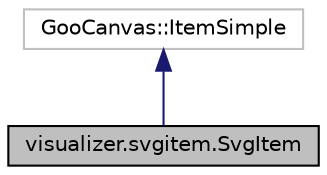 digraph "visualizer.svgitem.SvgItem"
{
 // LATEX_PDF_SIZE
  edge [fontname="Helvetica",fontsize="10",labelfontname="Helvetica",labelfontsize="10"];
  node [fontname="Helvetica",fontsize="10",shape=record];
  Node1 [label="visualizer.svgitem.SvgItem",height=0.2,width=0.4,color="black", fillcolor="grey75", style="filled", fontcolor="black",tooltip="SvgItem class."];
  Node2 -> Node1 [dir="back",color="midnightblue",fontsize="10",style="solid",fontname="Helvetica"];
  Node2 [label="GooCanvas::ItemSimple",height=0.2,width=0.4,color="grey75", fillcolor="white", style="filled",tooltip=" "];
}

